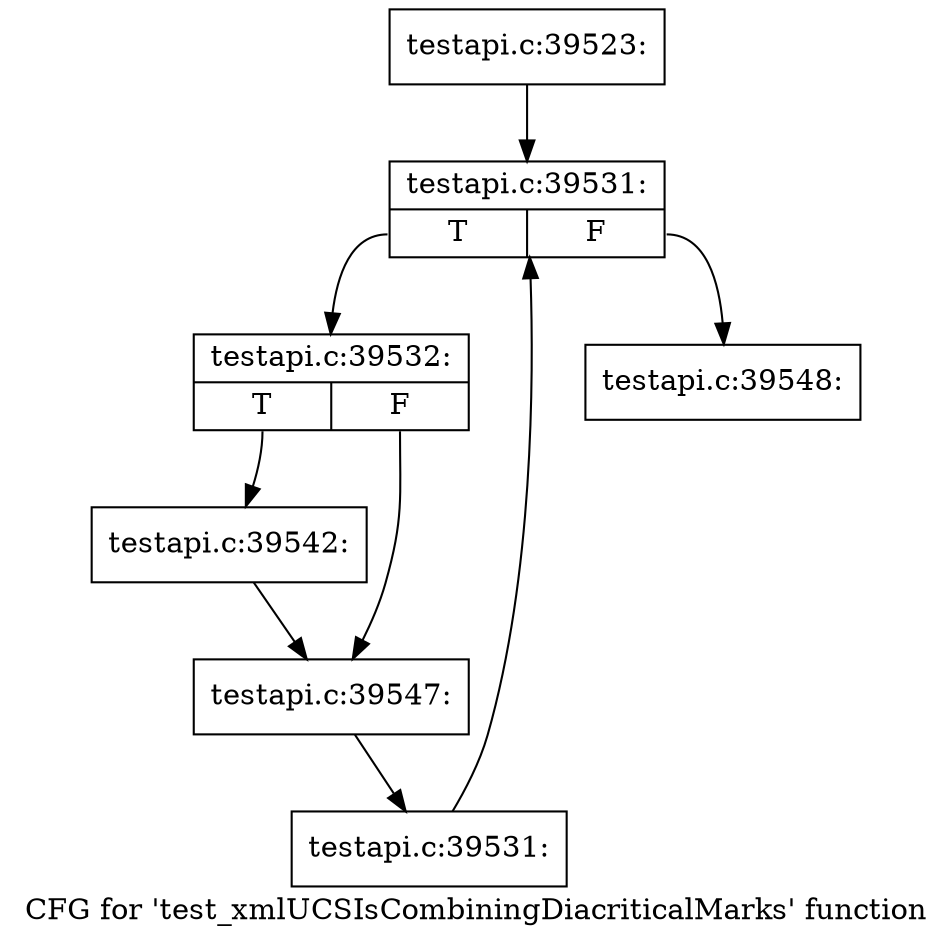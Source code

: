 digraph "CFG for 'test_xmlUCSIsCombiningDiacriticalMarks' function" {
	label="CFG for 'test_xmlUCSIsCombiningDiacriticalMarks' function";

	Node0x566f880 [shape=record,label="{testapi.c:39523:}"];
	Node0x566f880 -> Node0x5677280;
	Node0x5677280 [shape=record,label="{testapi.c:39531:|{<s0>T|<s1>F}}"];
	Node0x5677280:s0 -> Node0x5677560;
	Node0x5677280:s1 -> Node0x56770e0;
	Node0x5677560 [shape=record,label="{testapi.c:39532:|{<s0>T|<s1>F}}"];
	Node0x5677560:s0 -> Node0x56783c0;
	Node0x5677560:s1 -> Node0x56786f0;
	Node0x56783c0 [shape=record,label="{testapi.c:39542:}"];
	Node0x56783c0 -> Node0x56786f0;
	Node0x56786f0 [shape=record,label="{testapi.c:39547:}"];
	Node0x56786f0 -> Node0x56774d0;
	Node0x56774d0 [shape=record,label="{testapi.c:39531:}"];
	Node0x56774d0 -> Node0x5677280;
	Node0x56770e0 [shape=record,label="{testapi.c:39548:}"];
}
